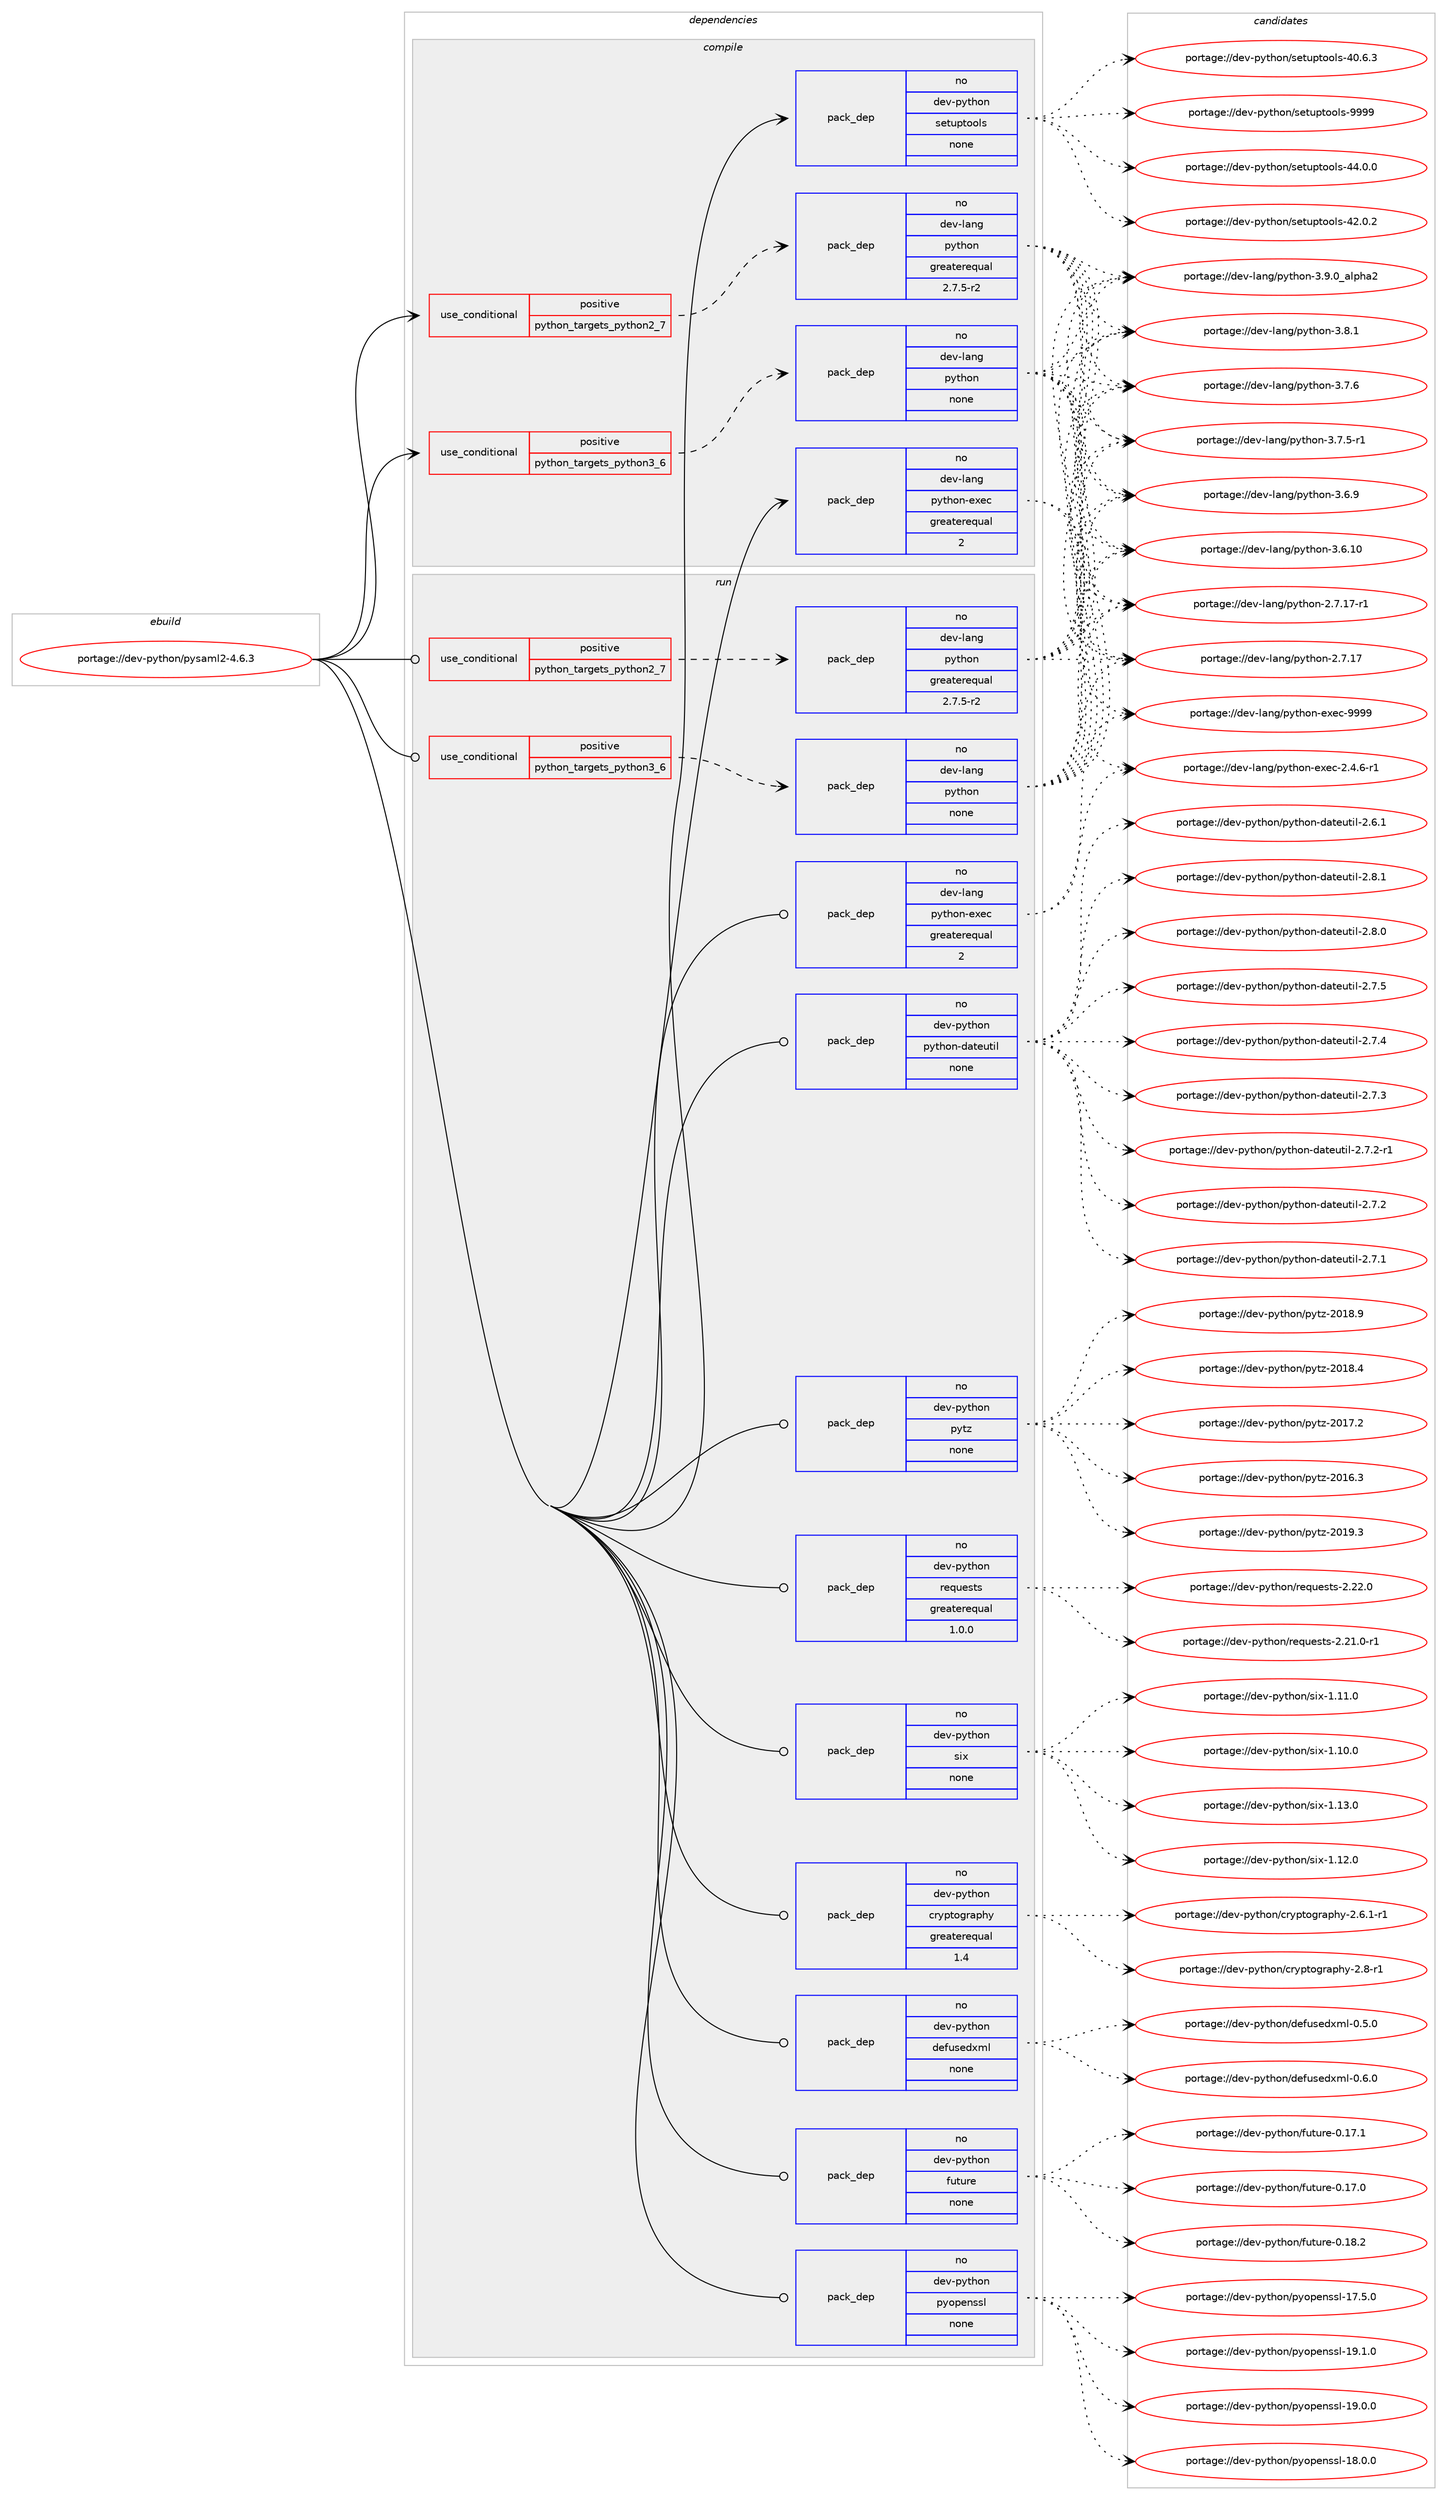 digraph prolog {

# *************
# Graph options
# *************

newrank=true;
concentrate=true;
compound=true;
graph [rankdir=LR,fontname=Helvetica,fontsize=10,ranksep=1.5];#, ranksep=2.5, nodesep=0.2];
edge  [arrowhead=vee];
node  [fontname=Helvetica,fontsize=10];

# **********
# The ebuild
# **********

subgraph cluster_leftcol {
color=gray;
label=<<i>ebuild</i>>;
id [label="portage://dev-python/pysaml2-4.6.3", color=red, width=4, href="../dev-python/pysaml2-4.6.3.svg"];
}

# ****************
# The dependencies
# ****************

subgraph cluster_midcol {
color=gray;
label=<<i>dependencies</i>>;
subgraph cluster_compile {
fillcolor="#eeeeee";
style=filled;
label=<<i>compile</i>>;
subgraph cond108644 {
dependency435392 [label=<<TABLE BORDER="0" CELLBORDER="1" CELLSPACING="0" CELLPADDING="4"><TR><TD ROWSPAN="3" CELLPADDING="10">use_conditional</TD></TR><TR><TD>positive</TD></TR><TR><TD>python_targets_python2_7</TD></TR></TABLE>>, shape=none, color=red];
subgraph pack321822 {
dependency435393 [label=<<TABLE BORDER="0" CELLBORDER="1" CELLSPACING="0" CELLPADDING="4" WIDTH="220"><TR><TD ROWSPAN="6" CELLPADDING="30">pack_dep</TD></TR><TR><TD WIDTH="110">no</TD></TR><TR><TD>dev-lang</TD></TR><TR><TD>python</TD></TR><TR><TD>greaterequal</TD></TR><TR><TD>2.7.5-r2</TD></TR></TABLE>>, shape=none, color=blue];
}
dependency435392:e -> dependency435393:w [weight=20,style="dashed",arrowhead="vee"];
}
id:e -> dependency435392:w [weight=20,style="solid",arrowhead="vee"];
subgraph cond108645 {
dependency435394 [label=<<TABLE BORDER="0" CELLBORDER="1" CELLSPACING="0" CELLPADDING="4"><TR><TD ROWSPAN="3" CELLPADDING="10">use_conditional</TD></TR><TR><TD>positive</TD></TR><TR><TD>python_targets_python3_6</TD></TR></TABLE>>, shape=none, color=red];
subgraph pack321823 {
dependency435395 [label=<<TABLE BORDER="0" CELLBORDER="1" CELLSPACING="0" CELLPADDING="4" WIDTH="220"><TR><TD ROWSPAN="6" CELLPADDING="30">pack_dep</TD></TR><TR><TD WIDTH="110">no</TD></TR><TR><TD>dev-lang</TD></TR><TR><TD>python</TD></TR><TR><TD>none</TD></TR><TR><TD></TD></TR></TABLE>>, shape=none, color=blue];
}
dependency435394:e -> dependency435395:w [weight=20,style="dashed",arrowhead="vee"];
}
id:e -> dependency435394:w [weight=20,style="solid",arrowhead="vee"];
subgraph pack321824 {
dependency435396 [label=<<TABLE BORDER="0" CELLBORDER="1" CELLSPACING="0" CELLPADDING="4" WIDTH="220"><TR><TD ROWSPAN="6" CELLPADDING="30">pack_dep</TD></TR><TR><TD WIDTH="110">no</TD></TR><TR><TD>dev-lang</TD></TR><TR><TD>python-exec</TD></TR><TR><TD>greaterequal</TD></TR><TR><TD>2</TD></TR></TABLE>>, shape=none, color=blue];
}
id:e -> dependency435396:w [weight=20,style="solid",arrowhead="vee"];
subgraph pack321825 {
dependency435397 [label=<<TABLE BORDER="0" CELLBORDER="1" CELLSPACING="0" CELLPADDING="4" WIDTH="220"><TR><TD ROWSPAN="6" CELLPADDING="30">pack_dep</TD></TR><TR><TD WIDTH="110">no</TD></TR><TR><TD>dev-python</TD></TR><TR><TD>setuptools</TD></TR><TR><TD>none</TD></TR><TR><TD></TD></TR></TABLE>>, shape=none, color=blue];
}
id:e -> dependency435397:w [weight=20,style="solid",arrowhead="vee"];
}
subgraph cluster_compileandrun {
fillcolor="#eeeeee";
style=filled;
label=<<i>compile and run</i>>;
}
subgraph cluster_run {
fillcolor="#eeeeee";
style=filled;
label=<<i>run</i>>;
subgraph cond108646 {
dependency435398 [label=<<TABLE BORDER="0" CELLBORDER="1" CELLSPACING="0" CELLPADDING="4"><TR><TD ROWSPAN="3" CELLPADDING="10">use_conditional</TD></TR><TR><TD>positive</TD></TR><TR><TD>python_targets_python2_7</TD></TR></TABLE>>, shape=none, color=red];
subgraph pack321826 {
dependency435399 [label=<<TABLE BORDER="0" CELLBORDER="1" CELLSPACING="0" CELLPADDING="4" WIDTH="220"><TR><TD ROWSPAN="6" CELLPADDING="30">pack_dep</TD></TR><TR><TD WIDTH="110">no</TD></TR><TR><TD>dev-lang</TD></TR><TR><TD>python</TD></TR><TR><TD>greaterequal</TD></TR><TR><TD>2.7.5-r2</TD></TR></TABLE>>, shape=none, color=blue];
}
dependency435398:e -> dependency435399:w [weight=20,style="dashed",arrowhead="vee"];
}
id:e -> dependency435398:w [weight=20,style="solid",arrowhead="odot"];
subgraph cond108647 {
dependency435400 [label=<<TABLE BORDER="0" CELLBORDER="1" CELLSPACING="0" CELLPADDING="4"><TR><TD ROWSPAN="3" CELLPADDING="10">use_conditional</TD></TR><TR><TD>positive</TD></TR><TR><TD>python_targets_python3_6</TD></TR></TABLE>>, shape=none, color=red];
subgraph pack321827 {
dependency435401 [label=<<TABLE BORDER="0" CELLBORDER="1" CELLSPACING="0" CELLPADDING="4" WIDTH="220"><TR><TD ROWSPAN="6" CELLPADDING="30">pack_dep</TD></TR><TR><TD WIDTH="110">no</TD></TR><TR><TD>dev-lang</TD></TR><TR><TD>python</TD></TR><TR><TD>none</TD></TR><TR><TD></TD></TR></TABLE>>, shape=none, color=blue];
}
dependency435400:e -> dependency435401:w [weight=20,style="dashed",arrowhead="vee"];
}
id:e -> dependency435400:w [weight=20,style="solid",arrowhead="odot"];
subgraph pack321828 {
dependency435402 [label=<<TABLE BORDER="0" CELLBORDER="1" CELLSPACING="0" CELLPADDING="4" WIDTH="220"><TR><TD ROWSPAN="6" CELLPADDING="30">pack_dep</TD></TR><TR><TD WIDTH="110">no</TD></TR><TR><TD>dev-lang</TD></TR><TR><TD>python-exec</TD></TR><TR><TD>greaterequal</TD></TR><TR><TD>2</TD></TR></TABLE>>, shape=none, color=blue];
}
id:e -> dependency435402:w [weight=20,style="solid",arrowhead="odot"];
subgraph pack321829 {
dependency435403 [label=<<TABLE BORDER="0" CELLBORDER="1" CELLSPACING="0" CELLPADDING="4" WIDTH="220"><TR><TD ROWSPAN="6" CELLPADDING="30">pack_dep</TD></TR><TR><TD WIDTH="110">no</TD></TR><TR><TD>dev-python</TD></TR><TR><TD>cryptography</TD></TR><TR><TD>greaterequal</TD></TR><TR><TD>1.4</TD></TR></TABLE>>, shape=none, color=blue];
}
id:e -> dependency435403:w [weight=20,style="solid",arrowhead="odot"];
subgraph pack321830 {
dependency435404 [label=<<TABLE BORDER="0" CELLBORDER="1" CELLSPACING="0" CELLPADDING="4" WIDTH="220"><TR><TD ROWSPAN="6" CELLPADDING="30">pack_dep</TD></TR><TR><TD WIDTH="110">no</TD></TR><TR><TD>dev-python</TD></TR><TR><TD>defusedxml</TD></TR><TR><TD>none</TD></TR><TR><TD></TD></TR></TABLE>>, shape=none, color=blue];
}
id:e -> dependency435404:w [weight=20,style="solid",arrowhead="odot"];
subgraph pack321831 {
dependency435405 [label=<<TABLE BORDER="0" CELLBORDER="1" CELLSPACING="0" CELLPADDING="4" WIDTH="220"><TR><TD ROWSPAN="6" CELLPADDING="30">pack_dep</TD></TR><TR><TD WIDTH="110">no</TD></TR><TR><TD>dev-python</TD></TR><TR><TD>future</TD></TR><TR><TD>none</TD></TR><TR><TD></TD></TR></TABLE>>, shape=none, color=blue];
}
id:e -> dependency435405:w [weight=20,style="solid",arrowhead="odot"];
subgraph pack321832 {
dependency435406 [label=<<TABLE BORDER="0" CELLBORDER="1" CELLSPACING="0" CELLPADDING="4" WIDTH="220"><TR><TD ROWSPAN="6" CELLPADDING="30">pack_dep</TD></TR><TR><TD WIDTH="110">no</TD></TR><TR><TD>dev-python</TD></TR><TR><TD>pyopenssl</TD></TR><TR><TD>none</TD></TR><TR><TD></TD></TR></TABLE>>, shape=none, color=blue];
}
id:e -> dependency435406:w [weight=20,style="solid",arrowhead="odot"];
subgraph pack321833 {
dependency435407 [label=<<TABLE BORDER="0" CELLBORDER="1" CELLSPACING="0" CELLPADDING="4" WIDTH="220"><TR><TD ROWSPAN="6" CELLPADDING="30">pack_dep</TD></TR><TR><TD WIDTH="110">no</TD></TR><TR><TD>dev-python</TD></TR><TR><TD>python-dateutil</TD></TR><TR><TD>none</TD></TR><TR><TD></TD></TR></TABLE>>, shape=none, color=blue];
}
id:e -> dependency435407:w [weight=20,style="solid",arrowhead="odot"];
subgraph pack321834 {
dependency435408 [label=<<TABLE BORDER="0" CELLBORDER="1" CELLSPACING="0" CELLPADDING="4" WIDTH="220"><TR><TD ROWSPAN="6" CELLPADDING="30">pack_dep</TD></TR><TR><TD WIDTH="110">no</TD></TR><TR><TD>dev-python</TD></TR><TR><TD>pytz</TD></TR><TR><TD>none</TD></TR><TR><TD></TD></TR></TABLE>>, shape=none, color=blue];
}
id:e -> dependency435408:w [weight=20,style="solid",arrowhead="odot"];
subgraph pack321835 {
dependency435409 [label=<<TABLE BORDER="0" CELLBORDER="1" CELLSPACING="0" CELLPADDING="4" WIDTH="220"><TR><TD ROWSPAN="6" CELLPADDING="30">pack_dep</TD></TR><TR><TD WIDTH="110">no</TD></TR><TR><TD>dev-python</TD></TR><TR><TD>requests</TD></TR><TR><TD>greaterequal</TD></TR><TR><TD>1.0.0</TD></TR></TABLE>>, shape=none, color=blue];
}
id:e -> dependency435409:w [weight=20,style="solid",arrowhead="odot"];
subgraph pack321836 {
dependency435410 [label=<<TABLE BORDER="0" CELLBORDER="1" CELLSPACING="0" CELLPADDING="4" WIDTH="220"><TR><TD ROWSPAN="6" CELLPADDING="30">pack_dep</TD></TR><TR><TD WIDTH="110">no</TD></TR><TR><TD>dev-python</TD></TR><TR><TD>six</TD></TR><TR><TD>none</TD></TR><TR><TD></TD></TR></TABLE>>, shape=none, color=blue];
}
id:e -> dependency435410:w [weight=20,style="solid",arrowhead="odot"];
}
}

# **************
# The candidates
# **************

subgraph cluster_choices {
rank=same;
color=gray;
label=<<i>candidates</i>>;

subgraph choice321822 {
color=black;
nodesep=1;
choice10010111845108971101034711212111610411111045514657464895971081121049750 [label="portage://dev-lang/python-3.9.0_alpha2", color=red, width=4,href="../dev-lang/python-3.9.0_alpha2.svg"];
choice100101118451089711010347112121116104111110455146564649 [label="portage://dev-lang/python-3.8.1", color=red, width=4,href="../dev-lang/python-3.8.1.svg"];
choice100101118451089711010347112121116104111110455146554654 [label="portage://dev-lang/python-3.7.6", color=red, width=4,href="../dev-lang/python-3.7.6.svg"];
choice1001011184510897110103471121211161041111104551465546534511449 [label="portage://dev-lang/python-3.7.5-r1", color=red, width=4,href="../dev-lang/python-3.7.5-r1.svg"];
choice100101118451089711010347112121116104111110455146544657 [label="portage://dev-lang/python-3.6.9", color=red, width=4,href="../dev-lang/python-3.6.9.svg"];
choice10010111845108971101034711212111610411111045514654464948 [label="portage://dev-lang/python-3.6.10", color=red, width=4,href="../dev-lang/python-3.6.10.svg"];
choice100101118451089711010347112121116104111110455046554649554511449 [label="portage://dev-lang/python-2.7.17-r1", color=red, width=4,href="../dev-lang/python-2.7.17-r1.svg"];
choice10010111845108971101034711212111610411111045504655464955 [label="portage://dev-lang/python-2.7.17", color=red, width=4,href="../dev-lang/python-2.7.17.svg"];
dependency435393:e -> choice10010111845108971101034711212111610411111045514657464895971081121049750:w [style=dotted,weight="100"];
dependency435393:e -> choice100101118451089711010347112121116104111110455146564649:w [style=dotted,weight="100"];
dependency435393:e -> choice100101118451089711010347112121116104111110455146554654:w [style=dotted,weight="100"];
dependency435393:e -> choice1001011184510897110103471121211161041111104551465546534511449:w [style=dotted,weight="100"];
dependency435393:e -> choice100101118451089711010347112121116104111110455146544657:w [style=dotted,weight="100"];
dependency435393:e -> choice10010111845108971101034711212111610411111045514654464948:w [style=dotted,weight="100"];
dependency435393:e -> choice100101118451089711010347112121116104111110455046554649554511449:w [style=dotted,weight="100"];
dependency435393:e -> choice10010111845108971101034711212111610411111045504655464955:w [style=dotted,weight="100"];
}
subgraph choice321823 {
color=black;
nodesep=1;
choice10010111845108971101034711212111610411111045514657464895971081121049750 [label="portage://dev-lang/python-3.9.0_alpha2", color=red, width=4,href="../dev-lang/python-3.9.0_alpha2.svg"];
choice100101118451089711010347112121116104111110455146564649 [label="portage://dev-lang/python-3.8.1", color=red, width=4,href="../dev-lang/python-3.8.1.svg"];
choice100101118451089711010347112121116104111110455146554654 [label="portage://dev-lang/python-3.7.6", color=red, width=4,href="../dev-lang/python-3.7.6.svg"];
choice1001011184510897110103471121211161041111104551465546534511449 [label="portage://dev-lang/python-3.7.5-r1", color=red, width=4,href="../dev-lang/python-3.7.5-r1.svg"];
choice100101118451089711010347112121116104111110455146544657 [label="portage://dev-lang/python-3.6.9", color=red, width=4,href="../dev-lang/python-3.6.9.svg"];
choice10010111845108971101034711212111610411111045514654464948 [label="portage://dev-lang/python-3.6.10", color=red, width=4,href="../dev-lang/python-3.6.10.svg"];
choice100101118451089711010347112121116104111110455046554649554511449 [label="portage://dev-lang/python-2.7.17-r1", color=red, width=4,href="../dev-lang/python-2.7.17-r1.svg"];
choice10010111845108971101034711212111610411111045504655464955 [label="portage://dev-lang/python-2.7.17", color=red, width=4,href="../dev-lang/python-2.7.17.svg"];
dependency435395:e -> choice10010111845108971101034711212111610411111045514657464895971081121049750:w [style=dotted,weight="100"];
dependency435395:e -> choice100101118451089711010347112121116104111110455146564649:w [style=dotted,weight="100"];
dependency435395:e -> choice100101118451089711010347112121116104111110455146554654:w [style=dotted,weight="100"];
dependency435395:e -> choice1001011184510897110103471121211161041111104551465546534511449:w [style=dotted,weight="100"];
dependency435395:e -> choice100101118451089711010347112121116104111110455146544657:w [style=dotted,weight="100"];
dependency435395:e -> choice10010111845108971101034711212111610411111045514654464948:w [style=dotted,weight="100"];
dependency435395:e -> choice100101118451089711010347112121116104111110455046554649554511449:w [style=dotted,weight="100"];
dependency435395:e -> choice10010111845108971101034711212111610411111045504655464955:w [style=dotted,weight="100"];
}
subgraph choice321824 {
color=black;
nodesep=1;
choice10010111845108971101034711212111610411111045101120101994557575757 [label="portage://dev-lang/python-exec-9999", color=red, width=4,href="../dev-lang/python-exec-9999.svg"];
choice10010111845108971101034711212111610411111045101120101994550465246544511449 [label="portage://dev-lang/python-exec-2.4.6-r1", color=red, width=4,href="../dev-lang/python-exec-2.4.6-r1.svg"];
dependency435396:e -> choice10010111845108971101034711212111610411111045101120101994557575757:w [style=dotted,weight="100"];
dependency435396:e -> choice10010111845108971101034711212111610411111045101120101994550465246544511449:w [style=dotted,weight="100"];
}
subgraph choice321825 {
color=black;
nodesep=1;
choice10010111845112121116104111110471151011161171121161111111081154557575757 [label="portage://dev-python/setuptools-9999", color=red, width=4,href="../dev-python/setuptools-9999.svg"];
choice100101118451121211161041111104711510111611711211611111110811545525246484648 [label="portage://dev-python/setuptools-44.0.0", color=red, width=4,href="../dev-python/setuptools-44.0.0.svg"];
choice100101118451121211161041111104711510111611711211611111110811545525046484650 [label="portage://dev-python/setuptools-42.0.2", color=red, width=4,href="../dev-python/setuptools-42.0.2.svg"];
choice100101118451121211161041111104711510111611711211611111110811545524846544651 [label="portage://dev-python/setuptools-40.6.3", color=red, width=4,href="../dev-python/setuptools-40.6.3.svg"];
dependency435397:e -> choice10010111845112121116104111110471151011161171121161111111081154557575757:w [style=dotted,weight="100"];
dependency435397:e -> choice100101118451121211161041111104711510111611711211611111110811545525246484648:w [style=dotted,weight="100"];
dependency435397:e -> choice100101118451121211161041111104711510111611711211611111110811545525046484650:w [style=dotted,weight="100"];
dependency435397:e -> choice100101118451121211161041111104711510111611711211611111110811545524846544651:w [style=dotted,weight="100"];
}
subgraph choice321826 {
color=black;
nodesep=1;
choice10010111845108971101034711212111610411111045514657464895971081121049750 [label="portage://dev-lang/python-3.9.0_alpha2", color=red, width=4,href="../dev-lang/python-3.9.0_alpha2.svg"];
choice100101118451089711010347112121116104111110455146564649 [label="portage://dev-lang/python-3.8.1", color=red, width=4,href="../dev-lang/python-3.8.1.svg"];
choice100101118451089711010347112121116104111110455146554654 [label="portage://dev-lang/python-3.7.6", color=red, width=4,href="../dev-lang/python-3.7.6.svg"];
choice1001011184510897110103471121211161041111104551465546534511449 [label="portage://dev-lang/python-3.7.5-r1", color=red, width=4,href="../dev-lang/python-3.7.5-r1.svg"];
choice100101118451089711010347112121116104111110455146544657 [label="portage://dev-lang/python-3.6.9", color=red, width=4,href="../dev-lang/python-3.6.9.svg"];
choice10010111845108971101034711212111610411111045514654464948 [label="portage://dev-lang/python-3.6.10", color=red, width=4,href="../dev-lang/python-3.6.10.svg"];
choice100101118451089711010347112121116104111110455046554649554511449 [label="portage://dev-lang/python-2.7.17-r1", color=red, width=4,href="../dev-lang/python-2.7.17-r1.svg"];
choice10010111845108971101034711212111610411111045504655464955 [label="portage://dev-lang/python-2.7.17", color=red, width=4,href="../dev-lang/python-2.7.17.svg"];
dependency435399:e -> choice10010111845108971101034711212111610411111045514657464895971081121049750:w [style=dotted,weight="100"];
dependency435399:e -> choice100101118451089711010347112121116104111110455146564649:w [style=dotted,weight="100"];
dependency435399:e -> choice100101118451089711010347112121116104111110455146554654:w [style=dotted,weight="100"];
dependency435399:e -> choice1001011184510897110103471121211161041111104551465546534511449:w [style=dotted,weight="100"];
dependency435399:e -> choice100101118451089711010347112121116104111110455146544657:w [style=dotted,weight="100"];
dependency435399:e -> choice10010111845108971101034711212111610411111045514654464948:w [style=dotted,weight="100"];
dependency435399:e -> choice100101118451089711010347112121116104111110455046554649554511449:w [style=dotted,weight="100"];
dependency435399:e -> choice10010111845108971101034711212111610411111045504655464955:w [style=dotted,weight="100"];
}
subgraph choice321827 {
color=black;
nodesep=1;
choice10010111845108971101034711212111610411111045514657464895971081121049750 [label="portage://dev-lang/python-3.9.0_alpha2", color=red, width=4,href="../dev-lang/python-3.9.0_alpha2.svg"];
choice100101118451089711010347112121116104111110455146564649 [label="portage://dev-lang/python-3.8.1", color=red, width=4,href="../dev-lang/python-3.8.1.svg"];
choice100101118451089711010347112121116104111110455146554654 [label="portage://dev-lang/python-3.7.6", color=red, width=4,href="../dev-lang/python-3.7.6.svg"];
choice1001011184510897110103471121211161041111104551465546534511449 [label="portage://dev-lang/python-3.7.5-r1", color=red, width=4,href="../dev-lang/python-3.7.5-r1.svg"];
choice100101118451089711010347112121116104111110455146544657 [label="portage://dev-lang/python-3.6.9", color=red, width=4,href="../dev-lang/python-3.6.9.svg"];
choice10010111845108971101034711212111610411111045514654464948 [label="portage://dev-lang/python-3.6.10", color=red, width=4,href="../dev-lang/python-3.6.10.svg"];
choice100101118451089711010347112121116104111110455046554649554511449 [label="portage://dev-lang/python-2.7.17-r1", color=red, width=4,href="../dev-lang/python-2.7.17-r1.svg"];
choice10010111845108971101034711212111610411111045504655464955 [label="portage://dev-lang/python-2.7.17", color=red, width=4,href="../dev-lang/python-2.7.17.svg"];
dependency435401:e -> choice10010111845108971101034711212111610411111045514657464895971081121049750:w [style=dotted,weight="100"];
dependency435401:e -> choice100101118451089711010347112121116104111110455146564649:w [style=dotted,weight="100"];
dependency435401:e -> choice100101118451089711010347112121116104111110455146554654:w [style=dotted,weight="100"];
dependency435401:e -> choice1001011184510897110103471121211161041111104551465546534511449:w [style=dotted,weight="100"];
dependency435401:e -> choice100101118451089711010347112121116104111110455146544657:w [style=dotted,weight="100"];
dependency435401:e -> choice10010111845108971101034711212111610411111045514654464948:w [style=dotted,weight="100"];
dependency435401:e -> choice100101118451089711010347112121116104111110455046554649554511449:w [style=dotted,weight="100"];
dependency435401:e -> choice10010111845108971101034711212111610411111045504655464955:w [style=dotted,weight="100"];
}
subgraph choice321828 {
color=black;
nodesep=1;
choice10010111845108971101034711212111610411111045101120101994557575757 [label="portage://dev-lang/python-exec-9999", color=red, width=4,href="../dev-lang/python-exec-9999.svg"];
choice10010111845108971101034711212111610411111045101120101994550465246544511449 [label="portage://dev-lang/python-exec-2.4.6-r1", color=red, width=4,href="../dev-lang/python-exec-2.4.6-r1.svg"];
dependency435402:e -> choice10010111845108971101034711212111610411111045101120101994557575757:w [style=dotted,weight="100"];
dependency435402:e -> choice10010111845108971101034711212111610411111045101120101994550465246544511449:w [style=dotted,weight="100"];
}
subgraph choice321829 {
color=black;
nodesep=1;
choice10010111845112121116104111110479911412111211611110311497112104121455046564511449 [label="portage://dev-python/cryptography-2.8-r1", color=red, width=4,href="../dev-python/cryptography-2.8-r1.svg"];
choice100101118451121211161041111104799114121112116111103114971121041214550465446494511449 [label="portage://dev-python/cryptography-2.6.1-r1", color=red, width=4,href="../dev-python/cryptography-2.6.1-r1.svg"];
dependency435403:e -> choice10010111845112121116104111110479911412111211611110311497112104121455046564511449:w [style=dotted,weight="100"];
dependency435403:e -> choice100101118451121211161041111104799114121112116111103114971121041214550465446494511449:w [style=dotted,weight="100"];
}
subgraph choice321830 {
color=black;
nodesep=1;
choice1001011184511212111610411111047100101102117115101100120109108454846544648 [label="portage://dev-python/defusedxml-0.6.0", color=red, width=4,href="../dev-python/defusedxml-0.6.0.svg"];
choice1001011184511212111610411111047100101102117115101100120109108454846534648 [label="portage://dev-python/defusedxml-0.5.0", color=red, width=4,href="../dev-python/defusedxml-0.5.0.svg"];
dependency435404:e -> choice1001011184511212111610411111047100101102117115101100120109108454846544648:w [style=dotted,weight="100"];
dependency435404:e -> choice1001011184511212111610411111047100101102117115101100120109108454846534648:w [style=dotted,weight="100"];
}
subgraph choice321831 {
color=black;
nodesep=1;
choice100101118451121211161041111104710211711611711410145484649564650 [label="portage://dev-python/future-0.18.2", color=red, width=4,href="../dev-python/future-0.18.2.svg"];
choice100101118451121211161041111104710211711611711410145484649554649 [label="portage://dev-python/future-0.17.1", color=red, width=4,href="../dev-python/future-0.17.1.svg"];
choice100101118451121211161041111104710211711611711410145484649554648 [label="portage://dev-python/future-0.17.0", color=red, width=4,href="../dev-python/future-0.17.0.svg"];
dependency435405:e -> choice100101118451121211161041111104710211711611711410145484649564650:w [style=dotted,weight="100"];
dependency435405:e -> choice100101118451121211161041111104710211711611711410145484649554649:w [style=dotted,weight="100"];
dependency435405:e -> choice100101118451121211161041111104710211711611711410145484649554648:w [style=dotted,weight="100"];
}
subgraph choice321832 {
color=black;
nodesep=1;
choice100101118451121211161041111104711212111111210111011511510845495746494648 [label="portage://dev-python/pyopenssl-19.1.0", color=red, width=4,href="../dev-python/pyopenssl-19.1.0.svg"];
choice100101118451121211161041111104711212111111210111011511510845495746484648 [label="portage://dev-python/pyopenssl-19.0.0", color=red, width=4,href="../dev-python/pyopenssl-19.0.0.svg"];
choice100101118451121211161041111104711212111111210111011511510845495646484648 [label="portage://dev-python/pyopenssl-18.0.0", color=red, width=4,href="../dev-python/pyopenssl-18.0.0.svg"];
choice100101118451121211161041111104711212111111210111011511510845495546534648 [label="portage://dev-python/pyopenssl-17.5.0", color=red, width=4,href="../dev-python/pyopenssl-17.5.0.svg"];
dependency435406:e -> choice100101118451121211161041111104711212111111210111011511510845495746494648:w [style=dotted,weight="100"];
dependency435406:e -> choice100101118451121211161041111104711212111111210111011511510845495746484648:w [style=dotted,weight="100"];
dependency435406:e -> choice100101118451121211161041111104711212111111210111011511510845495646484648:w [style=dotted,weight="100"];
dependency435406:e -> choice100101118451121211161041111104711212111111210111011511510845495546534648:w [style=dotted,weight="100"];
}
subgraph choice321833 {
color=black;
nodesep=1;
choice10010111845112121116104111110471121211161041111104510097116101117116105108455046564649 [label="portage://dev-python/python-dateutil-2.8.1", color=red, width=4,href="../dev-python/python-dateutil-2.8.1.svg"];
choice10010111845112121116104111110471121211161041111104510097116101117116105108455046564648 [label="portage://dev-python/python-dateutil-2.8.0", color=red, width=4,href="../dev-python/python-dateutil-2.8.0.svg"];
choice10010111845112121116104111110471121211161041111104510097116101117116105108455046554653 [label="portage://dev-python/python-dateutil-2.7.5", color=red, width=4,href="../dev-python/python-dateutil-2.7.5.svg"];
choice10010111845112121116104111110471121211161041111104510097116101117116105108455046554652 [label="portage://dev-python/python-dateutil-2.7.4", color=red, width=4,href="../dev-python/python-dateutil-2.7.4.svg"];
choice10010111845112121116104111110471121211161041111104510097116101117116105108455046554651 [label="portage://dev-python/python-dateutil-2.7.3", color=red, width=4,href="../dev-python/python-dateutil-2.7.3.svg"];
choice100101118451121211161041111104711212111610411111045100971161011171161051084550465546504511449 [label="portage://dev-python/python-dateutil-2.7.2-r1", color=red, width=4,href="../dev-python/python-dateutil-2.7.2-r1.svg"];
choice10010111845112121116104111110471121211161041111104510097116101117116105108455046554650 [label="portage://dev-python/python-dateutil-2.7.2", color=red, width=4,href="../dev-python/python-dateutil-2.7.2.svg"];
choice10010111845112121116104111110471121211161041111104510097116101117116105108455046554649 [label="portage://dev-python/python-dateutil-2.7.1", color=red, width=4,href="../dev-python/python-dateutil-2.7.1.svg"];
choice10010111845112121116104111110471121211161041111104510097116101117116105108455046544649 [label="portage://dev-python/python-dateutil-2.6.1", color=red, width=4,href="../dev-python/python-dateutil-2.6.1.svg"];
dependency435407:e -> choice10010111845112121116104111110471121211161041111104510097116101117116105108455046564649:w [style=dotted,weight="100"];
dependency435407:e -> choice10010111845112121116104111110471121211161041111104510097116101117116105108455046564648:w [style=dotted,weight="100"];
dependency435407:e -> choice10010111845112121116104111110471121211161041111104510097116101117116105108455046554653:w [style=dotted,weight="100"];
dependency435407:e -> choice10010111845112121116104111110471121211161041111104510097116101117116105108455046554652:w [style=dotted,weight="100"];
dependency435407:e -> choice10010111845112121116104111110471121211161041111104510097116101117116105108455046554651:w [style=dotted,weight="100"];
dependency435407:e -> choice100101118451121211161041111104711212111610411111045100971161011171161051084550465546504511449:w [style=dotted,weight="100"];
dependency435407:e -> choice10010111845112121116104111110471121211161041111104510097116101117116105108455046554650:w [style=dotted,weight="100"];
dependency435407:e -> choice10010111845112121116104111110471121211161041111104510097116101117116105108455046554649:w [style=dotted,weight="100"];
dependency435407:e -> choice10010111845112121116104111110471121211161041111104510097116101117116105108455046544649:w [style=dotted,weight="100"];
}
subgraph choice321834 {
color=black;
nodesep=1;
choice100101118451121211161041111104711212111612245504849574651 [label="portage://dev-python/pytz-2019.3", color=red, width=4,href="../dev-python/pytz-2019.3.svg"];
choice100101118451121211161041111104711212111612245504849564657 [label="portage://dev-python/pytz-2018.9", color=red, width=4,href="../dev-python/pytz-2018.9.svg"];
choice100101118451121211161041111104711212111612245504849564652 [label="portage://dev-python/pytz-2018.4", color=red, width=4,href="../dev-python/pytz-2018.4.svg"];
choice100101118451121211161041111104711212111612245504849554650 [label="portage://dev-python/pytz-2017.2", color=red, width=4,href="../dev-python/pytz-2017.2.svg"];
choice100101118451121211161041111104711212111612245504849544651 [label="portage://dev-python/pytz-2016.3", color=red, width=4,href="../dev-python/pytz-2016.3.svg"];
dependency435408:e -> choice100101118451121211161041111104711212111612245504849574651:w [style=dotted,weight="100"];
dependency435408:e -> choice100101118451121211161041111104711212111612245504849564657:w [style=dotted,weight="100"];
dependency435408:e -> choice100101118451121211161041111104711212111612245504849564652:w [style=dotted,weight="100"];
dependency435408:e -> choice100101118451121211161041111104711212111612245504849554650:w [style=dotted,weight="100"];
dependency435408:e -> choice100101118451121211161041111104711212111612245504849544651:w [style=dotted,weight="100"];
}
subgraph choice321835 {
color=black;
nodesep=1;
choice100101118451121211161041111104711410111311710111511611545504650504648 [label="portage://dev-python/requests-2.22.0", color=red, width=4,href="../dev-python/requests-2.22.0.svg"];
choice1001011184511212111610411111047114101113117101115116115455046504946484511449 [label="portage://dev-python/requests-2.21.0-r1", color=red, width=4,href="../dev-python/requests-2.21.0-r1.svg"];
dependency435409:e -> choice100101118451121211161041111104711410111311710111511611545504650504648:w [style=dotted,weight="100"];
dependency435409:e -> choice1001011184511212111610411111047114101113117101115116115455046504946484511449:w [style=dotted,weight="100"];
}
subgraph choice321836 {
color=black;
nodesep=1;
choice100101118451121211161041111104711510512045494649514648 [label="portage://dev-python/six-1.13.0", color=red, width=4,href="../dev-python/six-1.13.0.svg"];
choice100101118451121211161041111104711510512045494649504648 [label="portage://dev-python/six-1.12.0", color=red, width=4,href="../dev-python/six-1.12.0.svg"];
choice100101118451121211161041111104711510512045494649494648 [label="portage://dev-python/six-1.11.0", color=red, width=4,href="../dev-python/six-1.11.0.svg"];
choice100101118451121211161041111104711510512045494649484648 [label="portage://dev-python/six-1.10.0", color=red, width=4,href="../dev-python/six-1.10.0.svg"];
dependency435410:e -> choice100101118451121211161041111104711510512045494649514648:w [style=dotted,weight="100"];
dependency435410:e -> choice100101118451121211161041111104711510512045494649504648:w [style=dotted,weight="100"];
dependency435410:e -> choice100101118451121211161041111104711510512045494649494648:w [style=dotted,weight="100"];
dependency435410:e -> choice100101118451121211161041111104711510512045494649484648:w [style=dotted,weight="100"];
}
}

}
